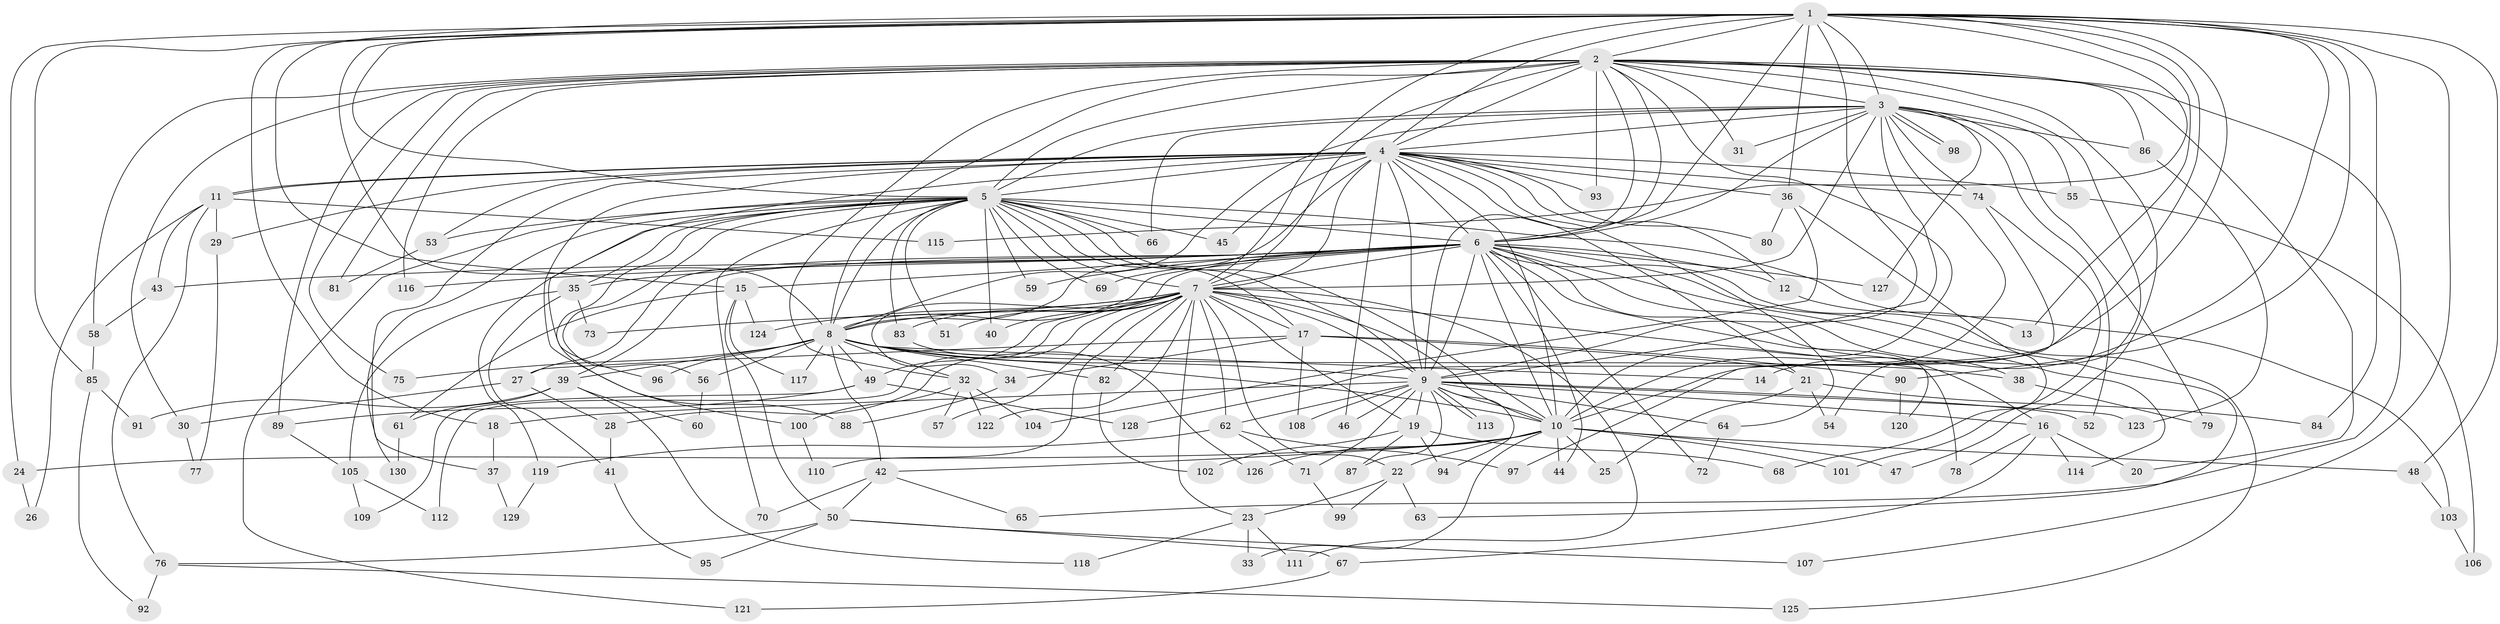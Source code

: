 // Generated by graph-tools (version 1.1) at 2025/34/03/09/25 02:34:40]
// undirected, 130 vertices, 285 edges
graph export_dot {
graph [start="1"]
  node [color=gray90,style=filled];
  1;
  2;
  3;
  4;
  5;
  6;
  7;
  8;
  9;
  10;
  11;
  12;
  13;
  14;
  15;
  16;
  17;
  18;
  19;
  20;
  21;
  22;
  23;
  24;
  25;
  26;
  27;
  28;
  29;
  30;
  31;
  32;
  33;
  34;
  35;
  36;
  37;
  38;
  39;
  40;
  41;
  42;
  43;
  44;
  45;
  46;
  47;
  48;
  49;
  50;
  51;
  52;
  53;
  54;
  55;
  56;
  57;
  58;
  59;
  60;
  61;
  62;
  63;
  64;
  65;
  66;
  67;
  68;
  69;
  70;
  71;
  72;
  73;
  74;
  75;
  76;
  77;
  78;
  79;
  80;
  81;
  82;
  83;
  84;
  85;
  86;
  87;
  88;
  89;
  90;
  91;
  92;
  93;
  94;
  95;
  96;
  97;
  98;
  99;
  100;
  101;
  102;
  103;
  104;
  105;
  106;
  107;
  108;
  109;
  110;
  111;
  112;
  113;
  114;
  115;
  116;
  117;
  118;
  119;
  120;
  121;
  122;
  123;
  124;
  125;
  126;
  127;
  128;
  129;
  130;
  1 -- 2;
  1 -- 3;
  1 -- 4;
  1 -- 5;
  1 -- 6;
  1 -- 7;
  1 -- 8;
  1 -- 9;
  1 -- 10;
  1 -- 13;
  1 -- 14;
  1 -- 15;
  1 -- 18;
  1 -- 24;
  1 -- 36;
  1 -- 48;
  1 -- 84;
  1 -- 85;
  1 -- 90;
  1 -- 107;
  1 -- 115;
  1 -- 128;
  2 -- 3;
  2 -- 4;
  2 -- 5;
  2 -- 6;
  2 -- 7;
  2 -- 8;
  2 -- 9;
  2 -- 10;
  2 -- 20;
  2 -- 30;
  2 -- 31;
  2 -- 32;
  2 -- 47;
  2 -- 54;
  2 -- 58;
  2 -- 65;
  2 -- 75;
  2 -- 81;
  2 -- 86;
  2 -- 89;
  2 -- 93;
  2 -- 116;
  3 -- 4;
  3 -- 5;
  3 -- 6;
  3 -- 7;
  3 -- 8;
  3 -- 9;
  3 -- 10;
  3 -- 31;
  3 -- 52;
  3 -- 55;
  3 -- 66;
  3 -- 74;
  3 -- 79;
  3 -- 86;
  3 -- 98;
  3 -- 98;
  3 -- 127;
  4 -- 5;
  4 -- 6;
  4 -- 7;
  4 -- 8;
  4 -- 9;
  4 -- 10;
  4 -- 11;
  4 -- 11;
  4 -- 12;
  4 -- 21;
  4 -- 29;
  4 -- 36;
  4 -- 37;
  4 -- 45;
  4 -- 46;
  4 -- 53;
  4 -- 55;
  4 -- 64;
  4 -- 74;
  4 -- 80;
  4 -- 88;
  4 -- 93;
  4 -- 96;
  5 -- 6;
  5 -- 7;
  5 -- 8;
  5 -- 9;
  5 -- 10;
  5 -- 17;
  5 -- 35;
  5 -- 40;
  5 -- 45;
  5 -- 51;
  5 -- 53;
  5 -- 56;
  5 -- 59;
  5 -- 66;
  5 -- 69;
  5 -- 70;
  5 -- 83;
  5 -- 100;
  5 -- 103;
  5 -- 119;
  5 -- 121;
  5 -- 130;
  6 -- 7;
  6 -- 8;
  6 -- 9;
  6 -- 10;
  6 -- 12;
  6 -- 15;
  6 -- 16;
  6 -- 27;
  6 -- 34;
  6 -- 35;
  6 -- 38;
  6 -- 39;
  6 -- 43;
  6 -- 44;
  6 -- 59;
  6 -- 63;
  6 -- 69;
  6 -- 72;
  6 -- 114;
  6 -- 116;
  6 -- 120;
  6 -- 125;
  6 -- 127;
  7 -- 8;
  7 -- 9;
  7 -- 10;
  7 -- 17;
  7 -- 19;
  7 -- 22;
  7 -- 23;
  7 -- 28;
  7 -- 40;
  7 -- 49;
  7 -- 51;
  7 -- 57;
  7 -- 62;
  7 -- 73;
  7 -- 78;
  7 -- 82;
  7 -- 83;
  7 -- 110;
  7 -- 111;
  7 -- 112;
  7 -- 122;
  7 -- 124;
  8 -- 9;
  8 -- 10;
  8 -- 14;
  8 -- 32;
  8 -- 38;
  8 -- 39;
  8 -- 42;
  8 -- 49;
  8 -- 56;
  8 -- 75;
  8 -- 82;
  8 -- 96;
  8 -- 117;
  9 -- 10;
  9 -- 16;
  9 -- 18;
  9 -- 19;
  9 -- 46;
  9 -- 52;
  9 -- 62;
  9 -- 64;
  9 -- 71;
  9 -- 87;
  9 -- 94;
  9 -- 108;
  9 -- 113;
  9 -- 113;
  9 -- 123;
  10 -- 22;
  10 -- 24;
  10 -- 25;
  10 -- 33;
  10 -- 42;
  10 -- 44;
  10 -- 47;
  10 -- 48;
  10 -- 101;
  10 -- 126;
  11 -- 26;
  11 -- 29;
  11 -- 43;
  11 -- 76;
  11 -- 115;
  12 -- 13;
  15 -- 50;
  15 -- 61;
  15 -- 117;
  15 -- 124;
  16 -- 20;
  16 -- 67;
  16 -- 78;
  16 -- 114;
  17 -- 21;
  17 -- 27;
  17 -- 34;
  17 -- 90;
  17 -- 108;
  18 -- 37;
  19 -- 68;
  19 -- 87;
  19 -- 94;
  19 -- 102;
  21 -- 25;
  21 -- 54;
  21 -- 84;
  22 -- 23;
  22 -- 63;
  22 -- 99;
  23 -- 33;
  23 -- 111;
  23 -- 118;
  24 -- 26;
  27 -- 28;
  27 -- 30;
  28 -- 41;
  29 -- 77;
  30 -- 77;
  32 -- 57;
  32 -- 100;
  32 -- 104;
  32 -- 122;
  34 -- 88;
  35 -- 41;
  35 -- 73;
  35 -- 105;
  36 -- 68;
  36 -- 80;
  36 -- 104;
  37 -- 129;
  38 -- 79;
  39 -- 60;
  39 -- 61;
  39 -- 91;
  39 -- 118;
  41 -- 95;
  42 -- 50;
  42 -- 65;
  42 -- 70;
  43 -- 58;
  48 -- 103;
  49 -- 89;
  49 -- 109;
  49 -- 128;
  50 -- 67;
  50 -- 76;
  50 -- 95;
  50 -- 107;
  53 -- 81;
  55 -- 106;
  56 -- 60;
  58 -- 85;
  61 -- 130;
  62 -- 71;
  62 -- 97;
  62 -- 119;
  64 -- 72;
  67 -- 121;
  71 -- 99;
  74 -- 97;
  74 -- 101;
  76 -- 92;
  76 -- 125;
  82 -- 102;
  83 -- 126;
  85 -- 91;
  85 -- 92;
  86 -- 123;
  89 -- 105;
  90 -- 120;
  100 -- 110;
  103 -- 106;
  105 -- 109;
  105 -- 112;
  119 -- 129;
}

